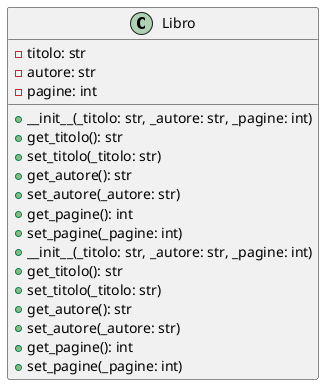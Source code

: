 @startuml
class Libro {
    - titolo: str
    - autore: str
    - pagine: int
    + __init__(_titolo: str, _autore: str, _pagine: int)
    + get_titolo(): str
    + set_titolo(_titolo: str)
    + get_autore(): str
    + set_autore(_autore: str)
    + get_pagine(): int
    + set_pagine(_pagine: int)
}

Libro : + __init__(_titolo: str, _autore: str, _pagine: int)
Libro : + get_titolo(): str
Libro : + set_titolo(_titolo: str)
Libro : + get_autore(): str
Libro : + set_autore(_autore: str)
Libro : + get_pagine(): int
Libro : + set_pagine(_pagine: int)

@enduml